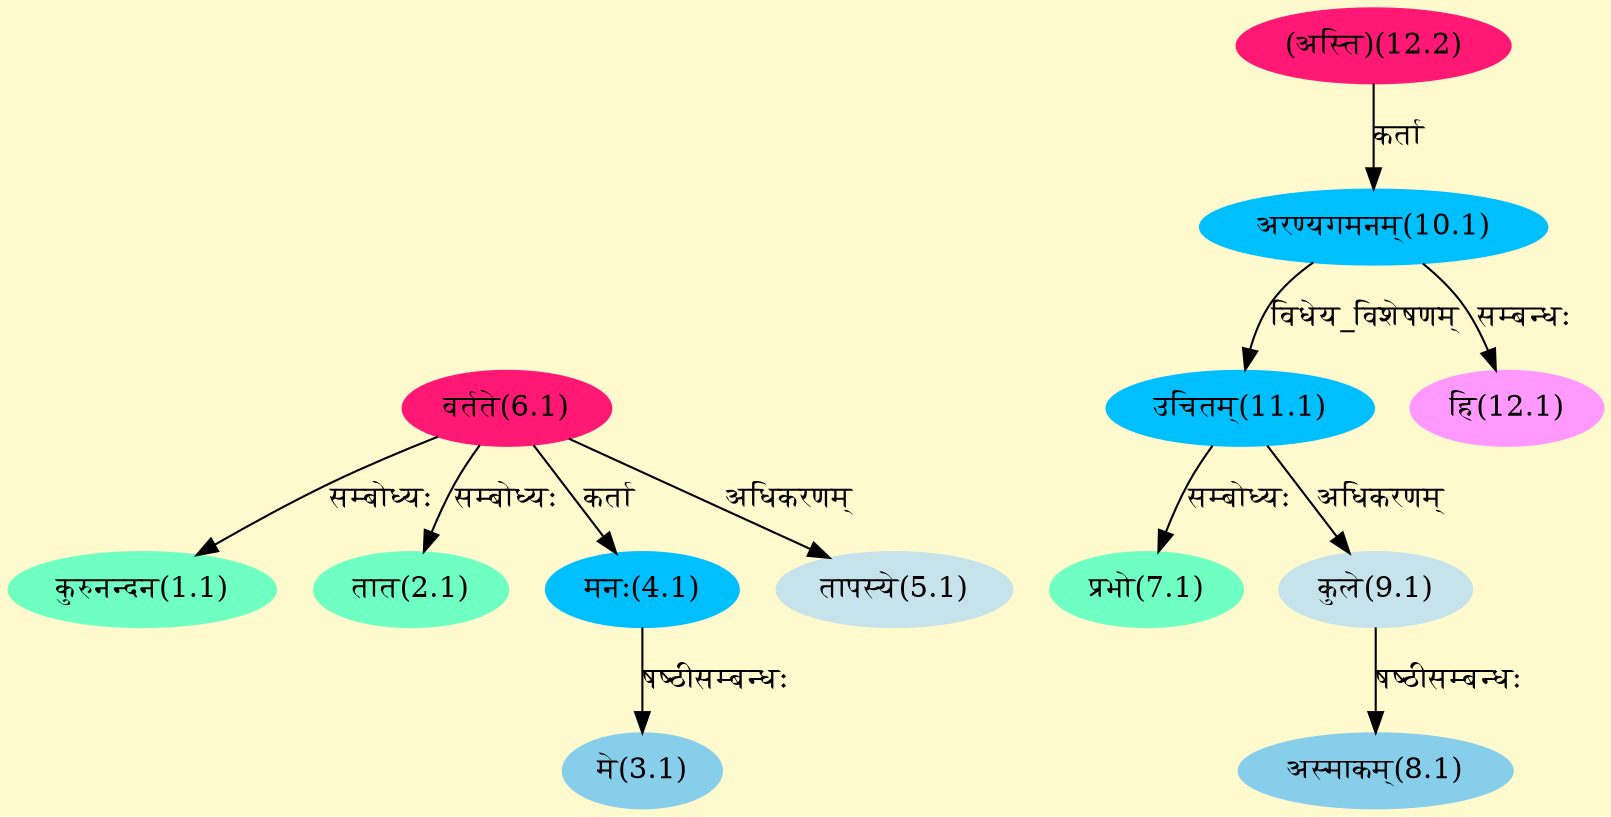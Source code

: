 digraph G{
rankdir=BT;
 compound=true;
 bgcolor="lemonchiffon1";
Node1_1 [style=filled, color="#6FFFC3" label = "कुरुनन्दन(1.1)"]
Node6_1 [style=filled, color="#FF1975" label = "वर्तते(6.1)"]
Node2_1 [style=filled, color="#6FFFC3" label = "तात(2.1)"]
Node3_1 [style=filled, color="#87CEEB" label = "मे(3.1)"]
Node4_1 [style=filled, color="#00BFFF" label = "मनः(4.1)"]
Node5_1 [style=filled, color="#C6E2EB" label = "तापस्ये(5.1)"]
Node7_1 [style=filled, color="#6FFFC3" label = "प्रभो(7.1)"]
Node11_1 [style=filled, color="#00BFFF" label = "उचितम्(11.1)"]
Node8_1 [style=filled, color="#87CEEB" label = "अस्माकम्(8.1)"]
Node9_1 [style=filled, color="#C6E2EB" label = "कुले(9.1)"]
Node10_1 [style=filled, color="#00BFFF" label = "अरण्यगमनम्(10.1)"]
Node12_2 [style=filled, color="#FF1975" label = "(अस्ति)(12.2)"]
Node12_1 [style=filled, color="#FF99FF" label = "हि(12.1)"]
/* Start of Relations section */

Node1_1 -> Node6_1 [  label="सम्बोध्यः"  dir="back" ]
Node2_1 -> Node6_1 [  label="सम्बोध्यः"  dir="back" ]
Node3_1 -> Node4_1 [  label="षष्ठीसम्बन्धः"  dir="back" ]
Node4_1 -> Node6_1 [  label="कर्ता"  dir="back" ]
Node5_1 -> Node6_1 [  label="अधिकरणम्"  dir="back" ]
Node7_1 -> Node11_1 [  label="सम्बोध्यः"  dir="back" ]
Node8_1 -> Node9_1 [  label="षष्ठीसम्बन्धः"  dir="back" ]
Node9_1 -> Node11_1 [  label="अधिकरणम्"  dir="back" ]
Node10_1 -> Node12_2 [  label="कर्ता"  dir="back" ]
Node11_1 -> Node10_1 [  label="विधेय_विशेषणम्"  dir="back" ]
Node12_1 -> Node10_1 [  label="सम्बन्धः"  dir="back" ]
}
